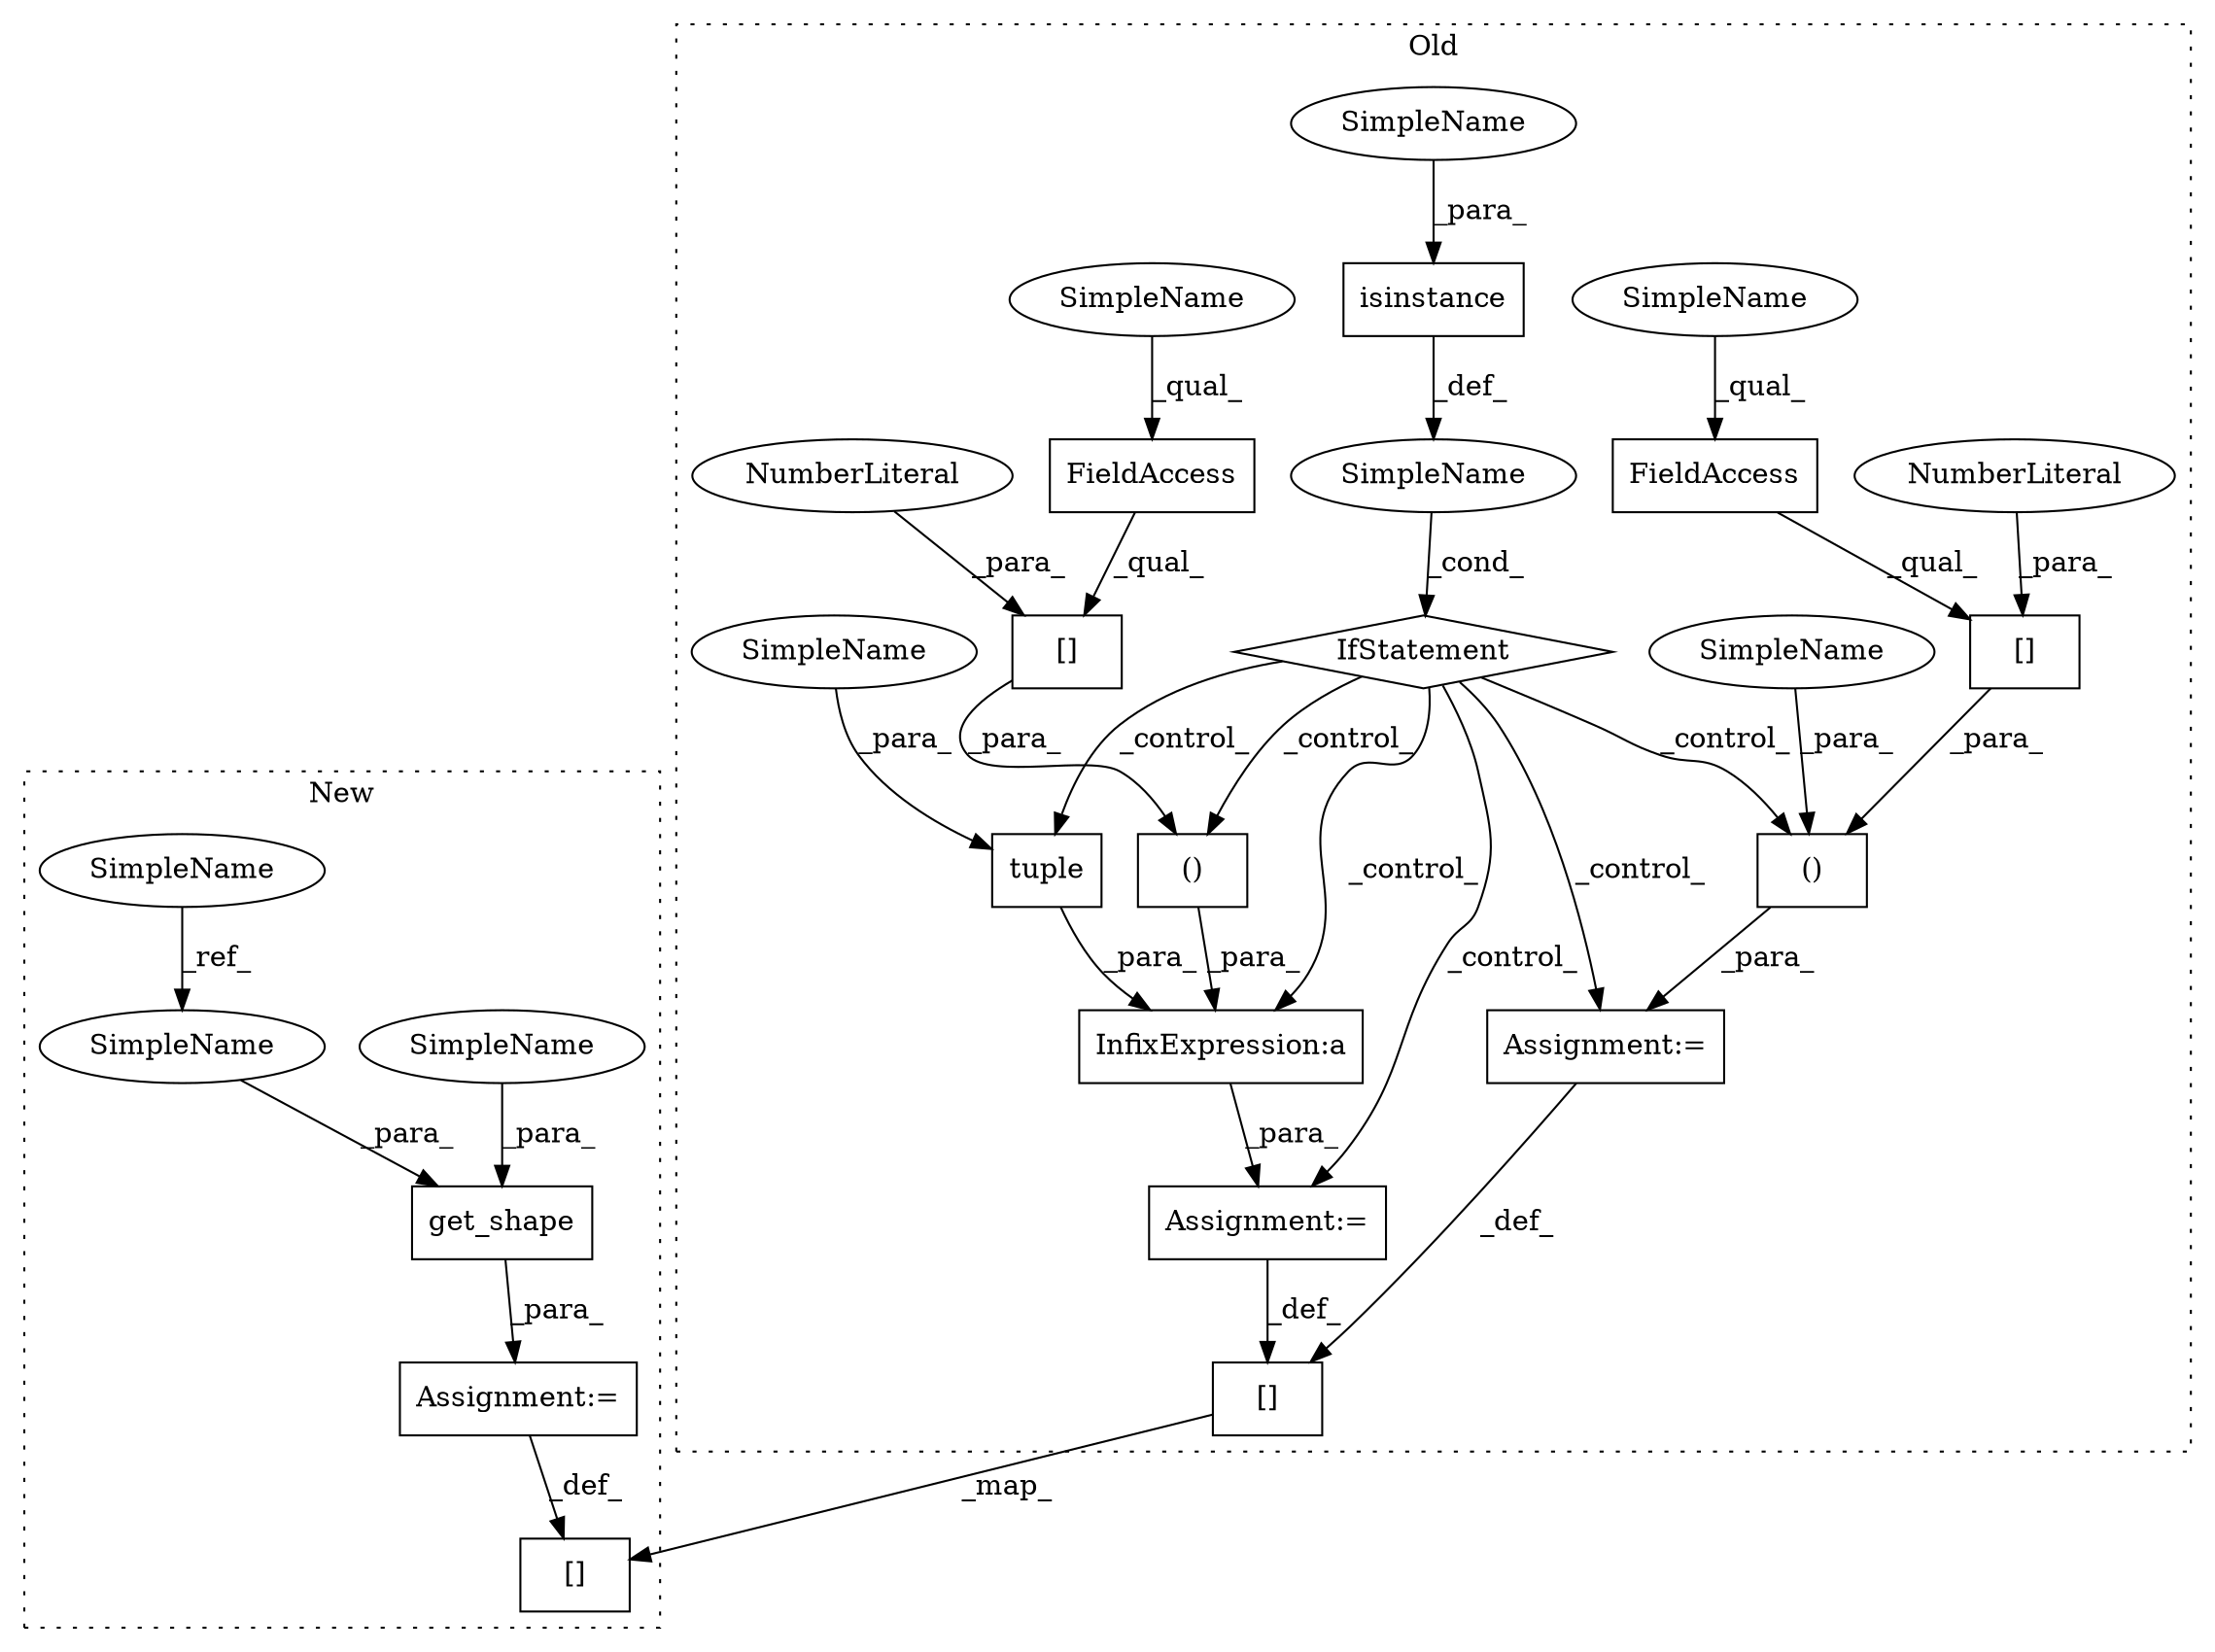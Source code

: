 digraph G {
subgraph cluster0 {
1 [label="isinstance" a="32" s="15698,15717" l="11,1" shape="box"];
3 [label="()" a="106" s="15738" l="31" shape="box"];
4 [label="IfStatement" a="25" s="15694,15718" l="4,2" shape="diamond"];
5 [label="SimpleName" a="42" s="" l="" shape="ellipse"];
6 [label="Assignment:=" a="7" s="15794" l="1" shape="box"];
9 [label="[]" a="2" s="15905,15918" l="5,1" shape="box"];
10 [label="()" a="106" s="15803" l="38" shape="box"];
11 [label="tuple" a="32" s="15845,15855" l="6,1" shape="box"];
12 [label="InfixExpression:a" a="27" s="15841" l="4" shape="box"];
13 [label="[]" a="2" s="15827,15840" l="12,1" shape="box"];
14 [label="NumberLiteral" a="34" s="15839" l="1" shape="ellipse"];
15 [label="[]" a="2" s="15738,15751" l="12,1" shape="box"];
16 [label="NumberLiteral" a="34" s="15750" l="1" shape="ellipse"];
17 [label="FieldAccess" a="22" s="15827" l="11" shape="box"];
19 [label="FieldAccess" a="22" s="15738" l="11" shape="box"];
20 [label="Assignment:=" a="7" s="15730" l="8" shape="box"];
22 [label="SimpleName" a="42" s="15709" l="4" shape="ellipse"];
23 [label="SimpleName" a="42" s="15765" l="4" shape="ellipse"];
24 [label="SimpleName" a="42" s="15851" l="4" shape="ellipse"];
26 [label="SimpleName" a="42" s="15827" l="5" shape="ellipse"];
27 [label="SimpleName" a="42" s="15738" l="5" shape="ellipse"];
label = "Old";
style="dotted";
}
subgraph cluster1 {
2 [label="get_shape" a="32" s="16133,16153" l="10,1" shape="box"];
7 [label="Assignment:=" a="7" s="16127" l="1" shape="box"];
8 [label="[]" a="2" s="16196,16209" l="5,1" shape="box"];
18 [label="SimpleName" a="42" s="16063" l="5" shape="ellipse"];
21 [label="SimpleName" a="42" s="16148" l="5" shape="ellipse"];
25 [label="SimpleName" a="42" s="16143" l="4" shape="ellipse"];
label = "New";
style="dotted";
}
1 -> 5 [label="_def_"];
2 -> 7 [label="_para_"];
3 -> 20 [label="_para_"];
4 -> 3 [label="_control_"];
4 -> 12 [label="_control_"];
4 -> 6 [label="_control_"];
4 -> 11 [label="_control_"];
4 -> 10 [label="_control_"];
4 -> 20 [label="_control_"];
5 -> 4 [label="_cond_"];
6 -> 9 [label="_def_"];
7 -> 8 [label="_def_"];
9 -> 8 [label="_map_"];
10 -> 12 [label="_para_"];
11 -> 12 [label="_para_"];
12 -> 6 [label="_para_"];
13 -> 10 [label="_para_"];
14 -> 13 [label="_para_"];
15 -> 3 [label="_para_"];
16 -> 15 [label="_para_"];
17 -> 13 [label="_qual_"];
18 -> 21 [label="_ref_"];
19 -> 15 [label="_qual_"];
20 -> 9 [label="_def_"];
21 -> 2 [label="_para_"];
22 -> 1 [label="_para_"];
23 -> 3 [label="_para_"];
24 -> 11 [label="_para_"];
25 -> 2 [label="_para_"];
26 -> 17 [label="_qual_"];
27 -> 19 [label="_qual_"];
}